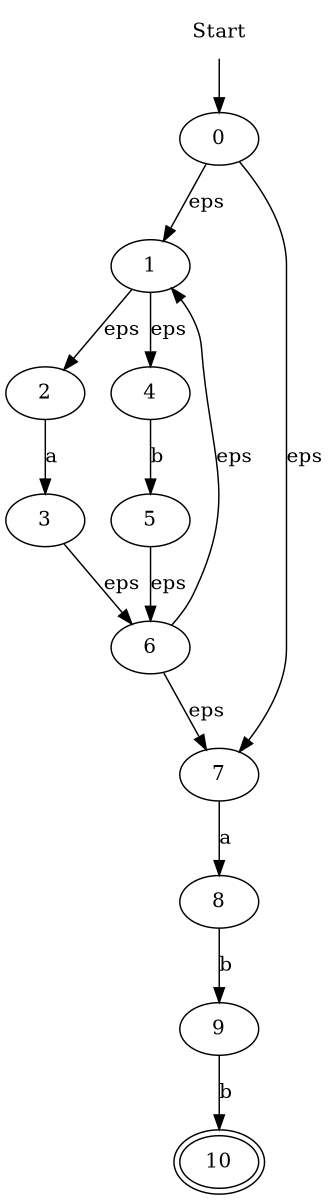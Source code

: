 digraph G {
//    rankdir=LR;    
    size = "4,8"
    Start->0;
    
    Start [shape = plaintext];
    0 -> 1 [ label = eps ];
    1 -> 2 [ label = eps ];
    1 -> 4 [ label = eps ];
    2 -> 3 [ label = a ];
    4 -> 5 [ label = b ];
    3 -> 6 [ label = eps ];
    5 -> 6 [ label = eps ];
    6 -> 1 [ constraint = false, label = eps ];
    6 -> 7 [label = eps ];
    0 -> 7 [ label = eps ];
    7 -> 8 [ label = a ];
    8 -> 9 [ label = b ];
    9 -> 10 [ label = b ];
    10 [ peripheries = 2 ];
}
